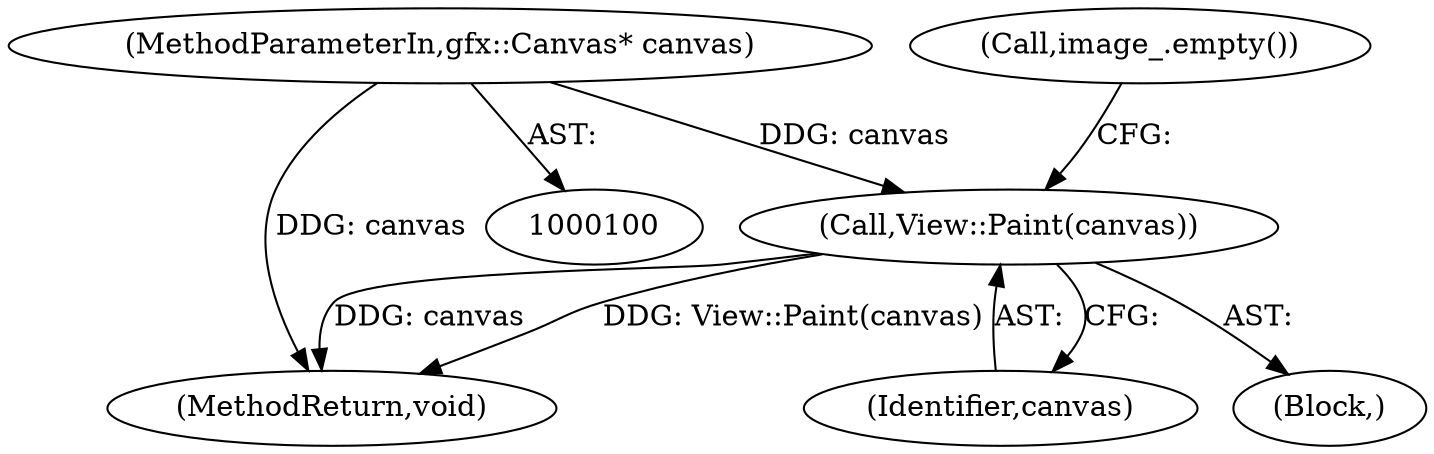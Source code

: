 digraph "0_Chrome_f7fdd2894ef51ee234882fa2457bb1f2a8895cbe@pointer" {
"1000101" [label="(MethodParameterIn,gfx::Canvas* canvas)"];
"1000103" [label="(Call,View::Paint(canvas))"];
"1000104" [label="(Identifier,canvas)"];
"1000142" [label="(MethodReturn,void)"];
"1000101" [label="(MethodParameterIn,gfx::Canvas* canvas)"];
"1000102" [label="(Block,)"];
"1000103" [label="(Call,View::Paint(canvas))"];
"1000106" [label="(Call,image_.empty())"];
"1000101" -> "1000100"  [label="AST: "];
"1000101" -> "1000142"  [label="DDG: canvas"];
"1000101" -> "1000103"  [label="DDG: canvas"];
"1000103" -> "1000102"  [label="AST: "];
"1000103" -> "1000104"  [label="CFG: "];
"1000104" -> "1000103"  [label="AST: "];
"1000106" -> "1000103"  [label="CFG: "];
"1000103" -> "1000142"  [label="DDG: canvas"];
"1000103" -> "1000142"  [label="DDG: View::Paint(canvas)"];
}
